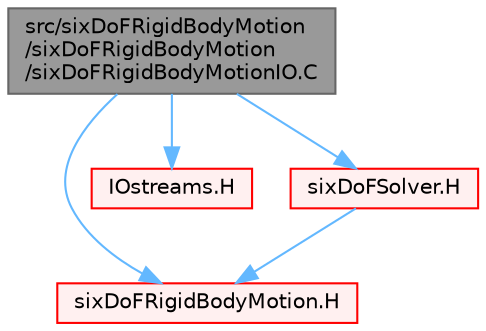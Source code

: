 digraph "src/sixDoFRigidBodyMotion/sixDoFRigidBodyMotion/sixDoFRigidBodyMotionIO.C"
{
 // LATEX_PDF_SIZE
  bgcolor="transparent";
  edge [fontname=Helvetica,fontsize=10,labelfontname=Helvetica,labelfontsize=10];
  node [fontname=Helvetica,fontsize=10,shape=box,height=0.2,width=0.4];
  Node1 [id="Node000001",label="src/sixDoFRigidBodyMotion\l/sixDoFRigidBodyMotion\l/sixDoFRigidBodyMotionIO.C",height=0.2,width=0.4,color="gray40", fillcolor="grey60", style="filled", fontcolor="black",tooltip=" "];
  Node1 -> Node2 [id="edge1_Node000001_Node000002",color="steelblue1",style="solid",tooltip=" "];
  Node2 [id="Node000002",label="sixDoFRigidBodyMotion.H",height=0.2,width=0.4,color="red", fillcolor="#FFF0F0", style="filled",URL="$sixDoFRigidBodyMotion_8H.html",tooltip=" "];
  Node1 -> Node284 [id="edge2_Node000001_Node000284",color="steelblue1",style="solid",tooltip=" "];
  Node284 [id="Node000284",label="IOstreams.H",height=0.2,width=0.4,color="red", fillcolor="#FFF0F0", style="filled",URL="$IOstreams_8H.html",tooltip="Useful combination of include files which define Sin, Sout and Serr and the use of IO streams general..."];
  Node1 -> Node288 [id="edge3_Node000001_Node000288",color="steelblue1",style="solid",tooltip=" "];
  Node288 [id="Node000288",label="sixDoFSolver.H",height=0.2,width=0.4,color="red", fillcolor="#FFF0F0", style="filled",URL="$sixDoFSolver_8H.html",tooltip=" "];
  Node288 -> Node2 [id="edge4_Node000288_Node000002",color="steelblue1",style="solid",tooltip=" "];
}
